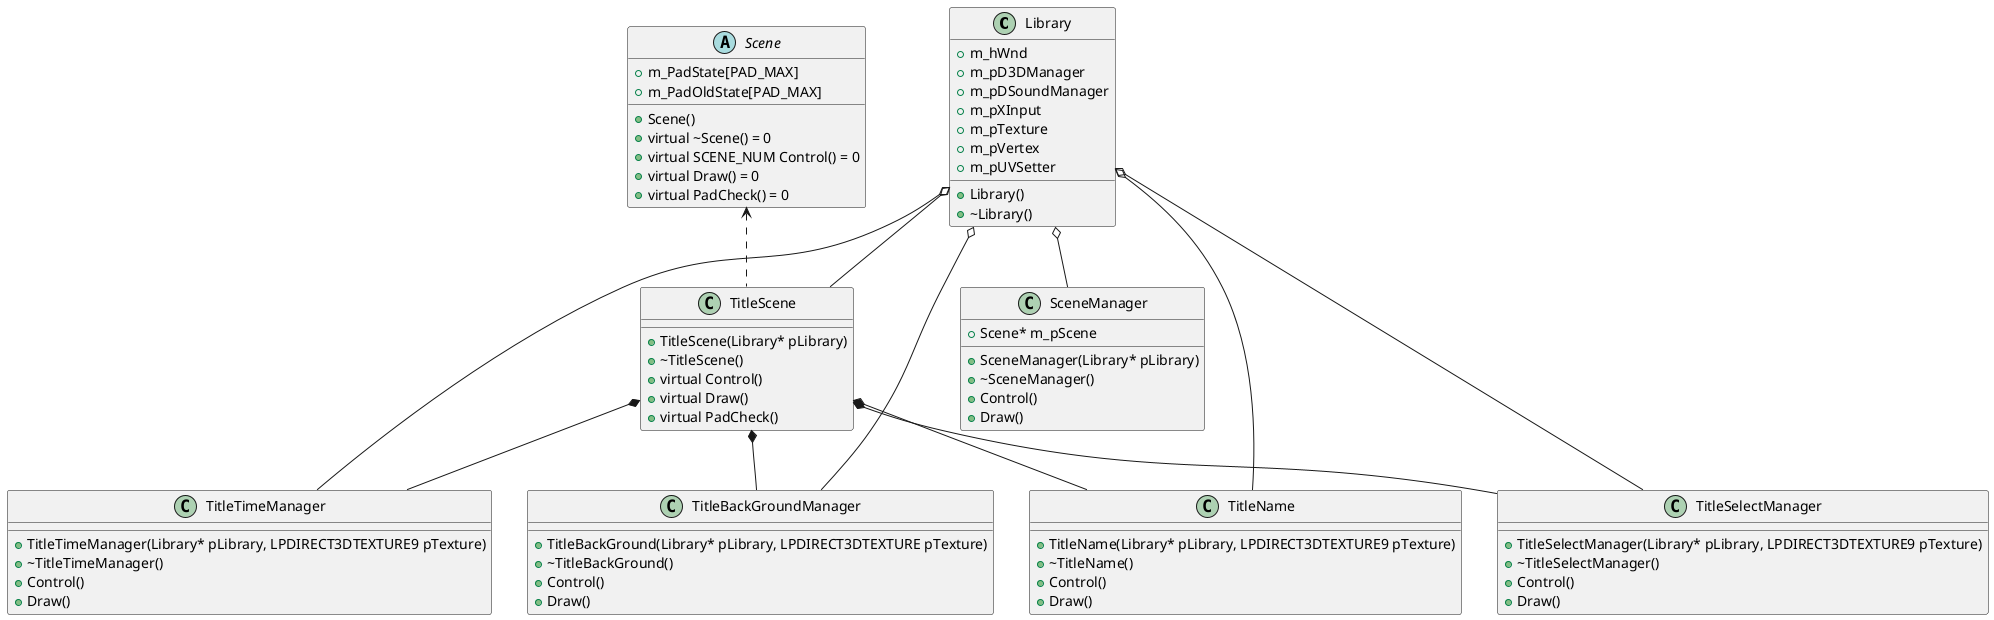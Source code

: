 @startuml class-diagram

class Library{
    +Library()
    +~Library()
    +m_hWnd
    +m_pD3DManager
    +m_pDSoundManager
    +m_pXInput
    +m_pTexture
    +m_pVertex
    +m_pUVSetter
}
abstract Scene{
    +Scene()
    +virtual ~Scene() = 0
    +virtual SCENE_NUM Control() = 0
    +virtual Draw() = 0
    +virtual PadCheck() = 0
    +m_PadState[PAD_MAX]
    +m_PadOldState[PAD_MAX]
}
class SceneManager{
    +SceneManager(Library* pLibrary)
    +~SceneManager()
    +Control()
    +Draw()
    +Scene* m_pScene
}
class TitleScene{
    +TitleScene(Library* pLibrary)
    +~TitleScene()
    +virtual Control()
    +virtual Draw()
    +virtual PadCheck()
}
class TitleName{
    +TitleName(Library* pLibrary, LPDIRECT3DTEXTURE9 pTexture)
    +~TitleName()
    +Control()
    +Draw()
}
class TitleSelectManager{
    +TitleSelectManager(Library* pLibrary, LPDIRECT3DTEXTURE9 pTexture)
    +~TitleSelectManager()
    +Control()
    +Draw()
}
class TitleTimeManager{
    +TitleTimeManager(Library* pLibrary, LPDIRECT3DTEXTURE9 pTexture)
    +~TitleTimeManager()
    +Control()
    +Draw()
}
class TitleBackGroundManager{
    +TitleBackGround(Library* pLibrary, LPDIRECT3DTEXTURE pTexture)
    +~TitleBackGround()
    +Control()
    +Draw()
}

Scene <.. TitleScene
TitleScene *-- TitleName
TitleScene *-- TitleTimeManager
TitleScene *-- TitleBackGroundManager
TitleScene *-- TitleSelectManager
Library o-- SceneManager
Library o-- TitleScene
Library o-- TitleName
Library o-- TitleSelectManager
Library o-- TitleTimeManager
Library o-- TitleBackGroundManager

@enduml
